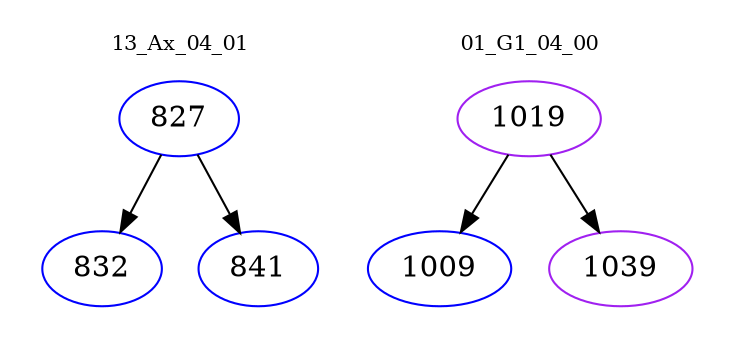 digraph{
subgraph cluster_0 {
color = white
label = "13_Ax_04_01";
fontsize=10;
T0_827 [label="827", color="blue"]
T0_827 -> T0_832 [color="black"]
T0_832 [label="832", color="blue"]
T0_827 -> T0_841 [color="black"]
T0_841 [label="841", color="blue"]
}
subgraph cluster_1 {
color = white
label = "01_G1_04_00";
fontsize=10;
T1_1019 [label="1019", color="purple"]
T1_1019 -> T1_1009 [color="black"]
T1_1009 [label="1009", color="blue"]
T1_1019 -> T1_1039 [color="black"]
T1_1039 [label="1039", color="purple"]
}
}
